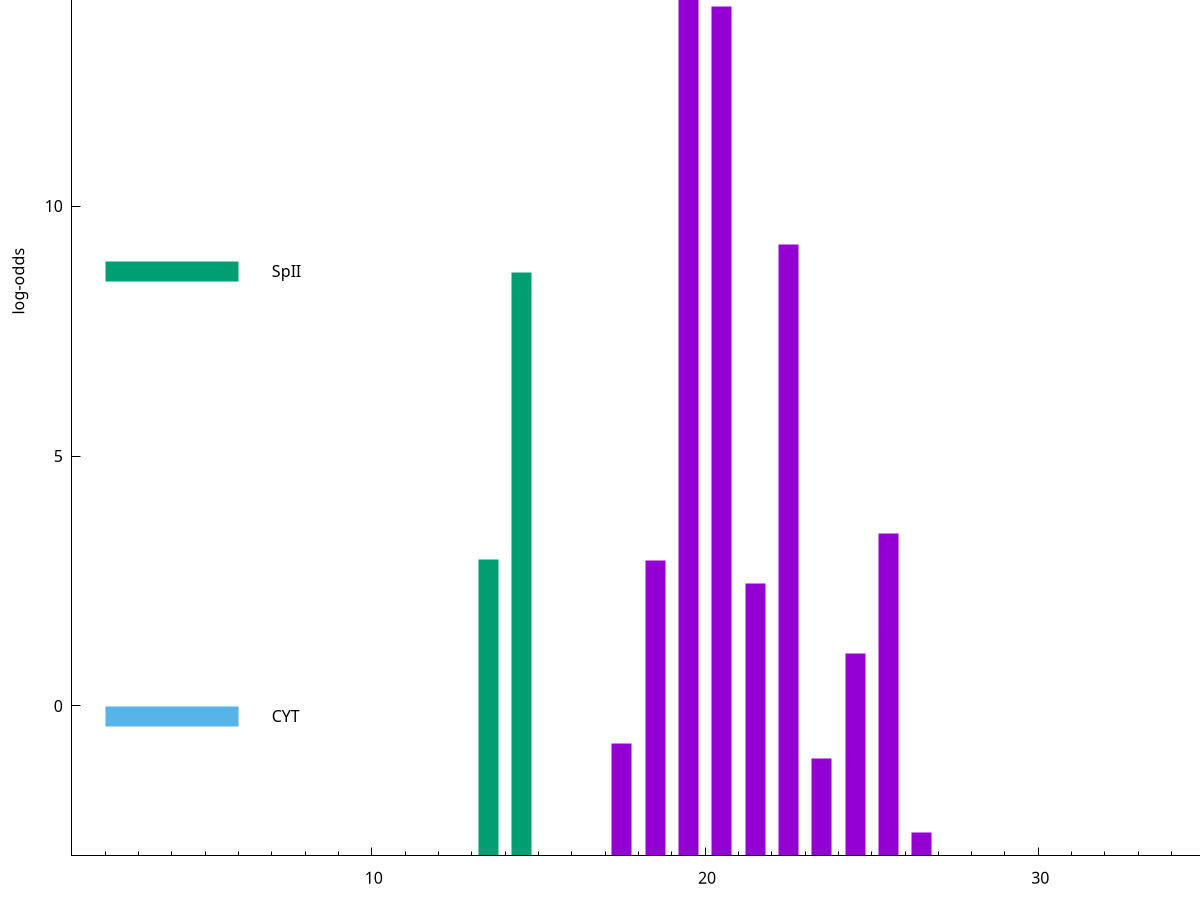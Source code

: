 set title "LipoP predictions for SRR3996242.gff"
set size 2., 1.4
set xrange [1:70] 
set mxtics 10
set yrange [-3:20]
set y2range [0:23]
set ylabel "log-odds"
set term postscript eps color solid "Helvetica" 30
set output "SRR3996242.gff21.eps"
set arrow from 2,16.5038 to 6,16.5038 nohead lt 1 lw 20
set label "SpI" at 7,16.5038
set arrow from 2,8.70028 to 6,8.70028 nohead lt 2 lw 20
set label "SpII" at 7,8.70028
set arrow from 2,-0.200913 to 6,-0.200913 nohead lt 3 lw 20
set label "CYT" at 7,-0.200913
set arrow from 2,16.5038 to 6,16.5038 nohead lt 1 lw 20
set label "SpI" at 7,16.5038
# NOTE: The scores below are the log-odds scores with the threshold
# NOTE: subtracted (a hack to make gnuplot make the histogram all
# NOTE: look nice).
plot "-" axes x1y2 title "" with impulses lt 2 lw 20, "-" axes x1y2 title "" with impulses lt 1 lw 20
14.500000 11.673450
13.500000 5.938080
e
19.500000 19.213900
20.500000 16.992000
22.500000 12.226310
25.500000 6.452280
18.500000 5.917400
21.500000 5.453210
24.500000 4.045350
17.500000 2.248139
23.500000 1.954000
26.500000 0.475550
e
exit
